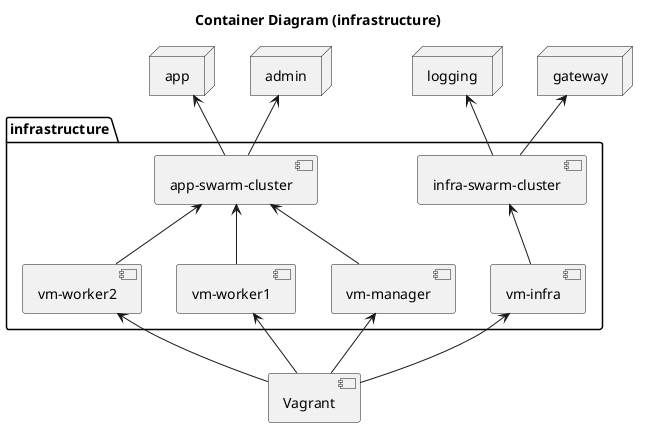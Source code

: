 @startuml

title Container Diagram (infrastructure)

node app
node admin
node logging
node gateway

package "infrastructure" {
  [infra-swarm-cluster]
  [app-swarm-cluster]
  [vm-infra]
  [vm-manager]
  [vm-worker1]
  [vm-worker2]
}

app <-- [app-swarm-cluster]
admin <-- [app-swarm-cluster]

logging <-- [infra-swarm-cluster]
gateway <-- [infra-swarm-cluster]

[vm-infra] -up-> [infra-swarm-cluster]
[vm-manager] -up-> [app-swarm-cluster]
[vm-worker1] -up-> [app-swarm-cluster]
[vm-worker2] -up-> [app-swarm-cluster]

[Vagrant] -up-> [vm-infra]
[Vagrant] -up-> [vm-manager]
[Vagrant] -up-> [vm-worker1]
[Vagrant] -up-> [vm-worker2]

@enduml
